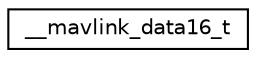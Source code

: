 digraph "Graphical Class Hierarchy"
{
 // INTERACTIVE_SVG=YES
  edge [fontname="Helvetica",fontsize="10",labelfontname="Helvetica",labelfontsize="10"];
  node [fontname="Helvetica",fontsize="10",shape=record];
  rankdir="LR";
  Node1 [label="__mavlink_data16_t",height=0.2,width=0.4,color="black", fillcolor="white", style="filled",URL="$struct____mavlink__data16__t.html"];
}
